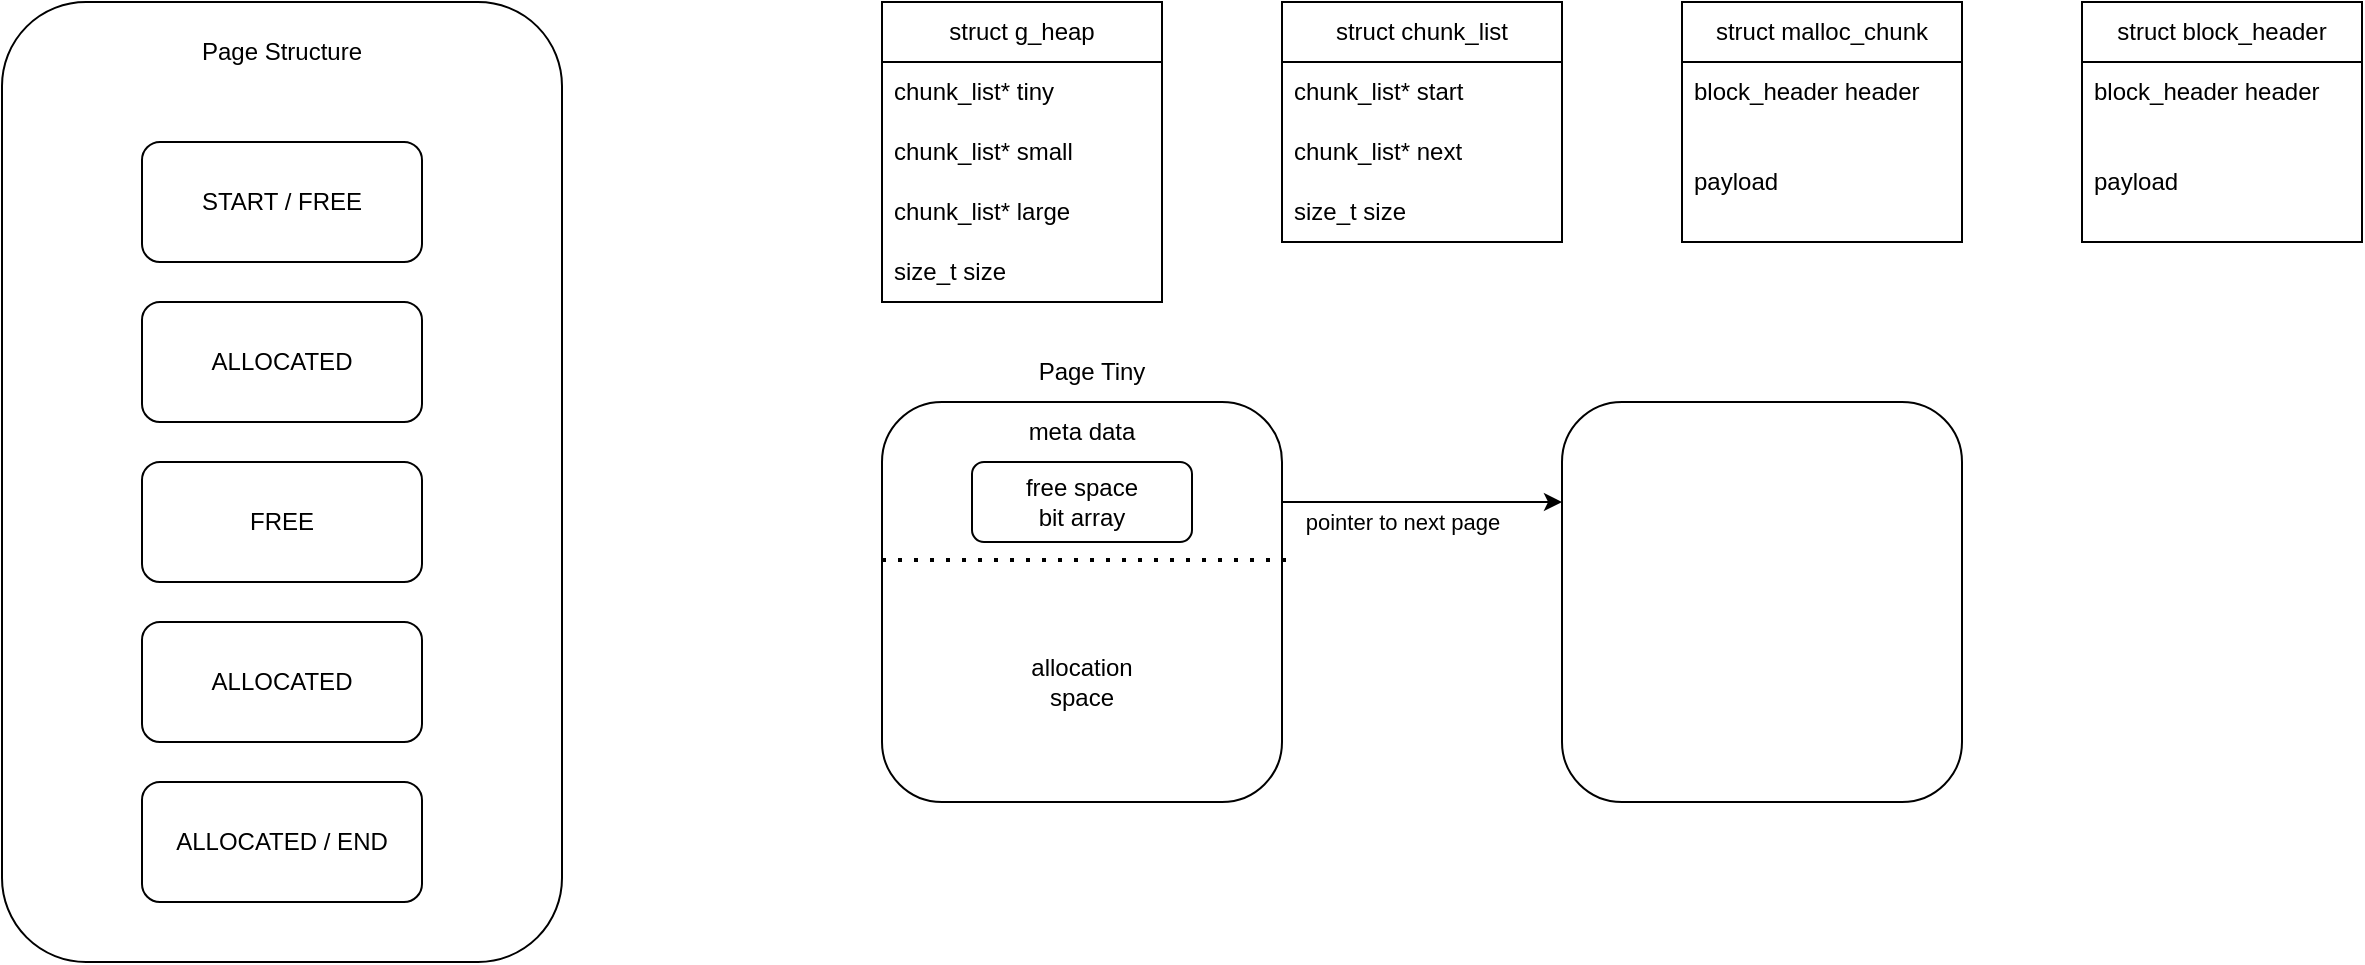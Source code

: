 <mxfile version="24.2.5" type="device">
  <diagram name="Page-1" id="sLKL-edGHlL2R8nrLRAm">
    <mxGraphModel dx="1434" dy="790" grid="1" gridSize="10" guides="1" tooltips="1" connect="1" arrows="1" fold="1" page="1" pageScale="1" pageWidth="850" pageHeight="1100" math="0" shadow="0">
      <root>
        <mxCell id="0" />
        <mxCell id="1" parent="0" />
        <mxCell id="LpHIb9bsGUuiumd6F3rx-7" value="" style="rounded=1;whiteSpace=wrap;html=1;" vertex="1" parent="1">
          <mxGeometry x="800" y="40" width="280" height="480" as="geometry" />
        </mxCell>
        <mxCell id="LpHIb9bsGUuiumd6F3rx-8" value="START / FREE" style="rounded=1;whiteSpace=wrap;html=1;" vertex="1" parent="1">
          <mxGeometry x="870" y="110" width="140" height="60" as="geometry" />
        </mxCell>
        <mxCell id="LpHIb9bsGUuiumd6F3rx-9" value="ALLOCATED" style="rounded=1;whiteSpace=wrap;html=1;" vertex="1" parent="1">
          <mxGeometry x="870" y="190" width="140" height="60" as="geometry" />
        </mxCell>
        <mxCell id="LpHIb9bsGUuiumd6F3rx-10" value="FREE" style="rounded=1;whiteSpace=wrap;html=1;" vertex="1" parent="1">
          <mxGeometry x="870" y="270" width="140" height="60" as="geometry" />
        </mxCell>
        <mxCell id="LpHIb9bsGUuiumd6F3rx-11" value="ALLOCATED" style="rounded=1;whiteSpace=wrap;html=1;" vertex="1" parent="1">
          <mxGeometry x="870" y="350" width="140" height="60" as="geometry" />
        </mxCell>
        <mxCell id="LpHIb9bsGUuiumd6F3rx-14" value="ALLOCATED / END" style="rounded=1;whiteSpace=wrap;html=1;" vertex="1" parent="1">
          <mxGeometry x="870" y="430" width="140" height="60" as="geometry" />
        </mxCell>
        <mxCell id="LpHIb9bsGUuiumd6F3rx-16" value="Page Structure" style="text;html=1;align=center;verticalAlign=middle;whiteSpace=wrap;rounded=0;" vertex="1" parent="1">
          <mxGeometry x="890" y="50" width="100" height="30" as="geometry" />
        </mxCell>
        <object label="struct g_heap" item="" id="LpHIb9bsGUuiumd6F3rx-17">
          <mxCell style="swimlane;fontStyle=0;childLayout=stackLayout;horizontal=1;startSize=30;horizontalStack=0;resizeParent=1;resizeParentMax=0;resizeLast=0;collapsible=1;marginBottom=0;whiteSpace=wrap;html=1;" vertex="1" parent="1">
            <mxGeometry x="1240" y="40" width="140" height="150" as="geometry" />
          </mxCell>
        </object>
        <mxCell id="LpHIb9bsGUuiumd6F3rx-18" value="chunk_list* tiny" style="text;strokeColor=none;fillColor=none;align=left;verticalAlign=middle;spacingLeft=4;spacingRight=4;overflow=hidden;points=[[0,0.5],[1,0.5]];portConstraint=eastwest;rotatable=0;whiteSpace=wrap;html=1;" vertex="1" parent="LpHIb9bsGUuiumd6F3rx-17">
          <mxGeometry y="30" width="140" height="30" as="geometry" />
        </mxCell>
        <mxCell id="LpHIb9bsGUuiumd6F3rx-19" value="chunk_list* small" style="text;strokeColor=none;fillColor=none;align=left;verticalAlign=middle;spacingLeft=4;spacingRight=4;overflow=hidden;points=[[0,0.5],[1,0.5]];portConstraint=eastwest;rotatable=0;whiteSpace=wrap;html=1;" vertex="1" parent="LpHIb9bsGUuiumd6F3rx-17">
          <mxGeometry y="60" width="140" height="30" as="geometry" />
        </mxCell>
        <mxCell id="LpHIb9bsGUuiumd6F3rx-20" value="chunk_list* large" style="text;strokeColor=none;fillColor=none;align=left;verticalAlign=middle;spacingLeft=4;spacingRight=4;overflow=hidden;points=[[0,0.5],[1,0.5]];portConstraint=eastwest;rotatable=0;whiteSpace=wrap;html=1;" vertex="1" parent="LpHIb9bsGUuiumd6F3rx-17">
          <mxGeometry y="90" width="140" height="30" as="geometry" />
        </mxCell>
        <mxCell id="LpHIb9bsGUuiumd6F3rx-40" value="size_t size" style="text;strokeColor=none;fillColor=none;align=left;verticalAlign=middle;spacingLeft=4;spacingRight=4;overflow=hidden;points=[[0,0.5],[1,0.5]];portConstraint=eastwest;rotatable=0;whiteSpace=wrap;html=1;" vertex="1" parent="LpHIb9bsGUuiumd6F3rx-17">
          <mxGeometry y="120" width="140" height="30" as="geometry" />
        </mxCell>
        <mxCell id="LpHIb9bsGUuiumd6F3rx-21" value="" style="rounded=1;whiteSpace=wrap;html=1;" vertex="1" parent="1">
          <mxGeometry x="1240" y="240" width="200" height="200" as="geometry" />
        </mxCell>
        <mxCell id="LpHIb9bsGUuiumd6F3rx-22" value="" style="endArrow=none;dashed=1;html=1;dashPattern=1 3;strokeWidth=2;rounded=0;entryX=1.01;entryY=0.395;entryDx=0;entryDy=0;entryPerimeter=0;exitX=0;exitY=0.395;exitDx=0;exitDy=0;exitPerimeter=0;" edge="1" parent="1" source="LpHIb9bsGUuiumd6F3rx-21" target="LpHIb9bsGUuiumd6F3rx-21">
          <mxGeometry width="50" height="50" relative="1" as="geometry">
            <mxPoint x="910" y="410" as="sourcePoint" />
            <mxPoint x="960" y="360" as="targetPoint" />
          </mxGeometry>
        </mxCell>
        <mxCell id="LpHIb9bsGUuiumd6F3rx-23" value="&lt;div&gt;Page Tiny&lt;/div&gt;" style="text;html=1;align=center;verticalAlign=middle;whiteSpace=wrap;rounded=0;" vertex="1" parent="1">
          <mxGeometry x="1295" y="210" width="100" height="30" as="geometry" />
        </mxCell>
        <mxCell id="LpHIb9bsGUuiumd6F3rx-24" value="meta data" style="text;html=1;align=center;verticalAlign=middle;whiteSpace=wrap;rounded=0;" vertex="1" parent="1">
          <mxGeometry x="1310" y="240" width="60" height="30" as="geometry" />
        </mxCell>
        <mxCell id="LpHIb9bsGUuiumd6F3rx-25" value="&lt;div&gt;allocation space&lt;br&gt;&lt;/div&gt;" style="text;html=1;align=center;verticalAlign=middle;whiteSpace=wrap;rounded=0;" vertex="1" parent="1">
          <mxGeometry x="1310" y="365" width="60" height="30" as="geometry" />
        </mxCell>
        <mxCell id="LpHIb9bsGUuiumd6F3rx-28" value="" style="rounded=1;whiteSpace=wrap;html=1;" vertex="1" parent="1">
          <mxGeometry x="1285" y="270" width="110" height="40" as="geometry" />
        </mxCell>
        <mxCell id="LpHIb9bsGUuiumd6F3rx-29" value="free space bit array" style="text;html=1;align=center;verticalAlign=middle;whiteSpace=wrap;rounded=0;" vertex="1" parent="1">
          <mxGeometry x="1310" y="275" width="60" height="30" as="geometry" />
        </mxCell>
        <mxCell id="LpHIb9bsGUuiumd6F3rx-30" value="" style="endArrow=classic;html=1;rounded=0;exitX=1;exitY=0.25;exitDx=0;exitDy=0;" edge="1" parent="1" source="LpHIb9bsGUuiumd6F3rx-21">
          <mxGeometry width="50" height="50" relative="1" as="geometry">
            <mxPoint x="1440" y="260" as="sourcePoint" />
            <mxPoint x="1580" y="290" as="targetPoint" />
          </mxGeometry>
        </mxCell>
        <mxCell id="LpHIb9bsGUuiumd6F3rx-33" value="&lt;div&gt;pointer to next page&lt;/div&gt;" style="edgeLabel;html=1;align=center;verticalAlign=middle;resizable=0;points=[];" vertex="1" connectable="0" parent="LpHIb9bsGUuiumd6F3rx-30">
          <mxGeometry x="-0.471" y="-2" relative="1" as="geometry">
            <mxPoint x="23" y="8" as="offset" />
          </mxGeometry>
        </mxCell>
        <mxCell id="LpHIb9bsGUuiumd6F3rx-32" value="" style="rounded=1;whiteSpace=wrap;html=1;" vertex="1" parent="1">
          <mxGeometry x="1580" y="240" width="200" height="200" as="geometry" />
        </mxCell>
        <mxCell id="LpHIb9bsGUuiumd6F3rx-35" value="struct malloc_chunk" style="swimlane;fontStyle=0;childLayout=stackLayout;horizontal=1;startSize=30;horizontalStack=0;resizeParent=1;resizeParentMax=0;resizeLast=0;collapsible=1;marginBottom=0;whiteSpace=wrap;html=1;" vertex="1" parent="1">
          <mxGeometry x="1640" y="40" width="140" height="120" as="geometry" />
        </mxCell>
        <mxCell id="LpHIb9bsGUuiumd6F3rx-36" value="block_header header" style="text;strokeColor=none;fillColor=none;align=left;verticalAlign=middle;spacingLeft=4;spacingRight=4;overflow=hidden;points=[[0,0.5],[1,0.5]];portConstraint=eastwest;rotatable=0;whiteSpace=wrap;html=1;" vertex="1" parent="LpHIb9bsGUuiumd6F3rx-35">
          <mxGeometry y="30" width="140" height="30" as="geometry" />
        </mxCell>
        <mxCell id="LpHIb9bsGUuiumd6F3rx-37" value="payload" style="text;strokeColor=none;fillColor=none;align=left;verticalAlign=middle;spacingLeft=4;spacingRight=4;overflow=hidden;points=[[0,0.5],[1,0.5]];portConstraint=eastwest;rotatable=0;whiteSpace=wrap;html=1;" vertex="1" parent="LpHIb9bsGUuiumd6F3rx-35">
          <mxGeometry y="60" width="140" height="60" as="geometry" />
        </mxCell>
        <object label="struct chunk_list" item="" id="LpHIb9bsGUuiumd6F3rx-41">
          <mxCell style="swimlane;fontStyle=0;childLayout=stackLayout;horizontal=1;startSize=30;horizontalStack=0;resizeParent=1;resizeParentMax=0;resizeLast=0;collapsible=1;marginBottom=0;whiteSpace=wrap;html=1;" vertex="1" parent="1">
            <mxGeometry x="1440" y="40" width="140" height="120" as="geometry" />
          </mxCell>
        </object>
        <mxCell id="LpHIb9bsGUuiumd6F3rx-42" value="chunk_list* start" style="text;strokeColor=none;fillColor=none;align=left;verticalAlign=middle;spacingLeft=4;spacingRight=4;overflow=hidden;points=[[0,0.5],[1,0.5]];portConstraint=eastwest;rotatable=0;whiteSpace=wrap;html=1;" vertex="1" parent="LpHIb9bsGUuiumd6F3rx-41">
          <mxGeometry y="30" width="140" height="30" as="geometry" />
        </mxCell>
        <mxCell id="LpHIb9bsGUuiumd6F3rx-43" value="chunk_list* next" style="text;strokeColor=none;fillColor=none;align=left;verticalAlign=middle;spacingLeft=4;spacingRight=4;overflow=hidden;points=[[0,0.5],[1,0.5]];portConstraint=eastwest;rotatable=0;whiteSpace=wrap;html=1;" vertex="1" parent="LpHIb9bsGUuiumd6F3rx-41">
          <mxGeometry y="60" width="140" height="30" as="geometry" />
        </mxCell>
        <mxCell id="LpHIb9bsGUuiumd6F3rx-46" value="size_t size" style="text;strokeColor=none;fillColor=none;align=left;verticalAlign=middle;spacingLeft=4;spacingRight=4;overflow=hidden;points=[[0,0.5],[1,0.5]];portConstraint=eastwest;rotatable=0;whiteSpace=wrap;html=1;" vertex="1" parent="LpHIb9bsGUuiumd6F3rx-41">
          <mxGeometry y="90" width="140" height="30" as="geometry" />
        </mxCell>
        <mxCell id="LpHIb9bsGUuiumd6F3rx-48" value="struct block_header" style="swimlane;fontStyle=0;childLayout=stackLayout;horizontal=1;startSize=30;horizontalStack=0;resizeParent=1;resizeParentMax=0;resizeLast=0;collapsible=1;marginBottom=0;whiteSpace=wrap;html=1;" vertex="1" parent="1">
          <mxGeometry x="1840" y="40" width="140" height="120" as="geometry" />
        </mxCell>
        <mxCell id="LpHIb9bsGUuiumd6F3rx-49" value="block_header header" style="text;strokeColor=none;fillColor=none;align=left;verticalAlign=middle;spacingLeft=4;spacingRight=4;overflow=hidden;points=[[0,0.5],[1,0.5]];portConstraint=eastwest;rotatable=0;whiteSpace=wrap;html=1;" vertex="1" parent="LpHIb9bsGUuiumd6F3rx-48">
          <mxGeometry y="30" width="140" height="30" as="geometry" />
        </mxCell>
        <mxCell id="LpHIb9bsGUuiumd6F3rx-50" value="payload" style="text;strokeColor=none;fillColor=none;align=left;verticalAlign=middle;spacingLeft=4;spacingRight=4;overflow=hidden;points=[[0,0.5],[1,0.5]];portConstraint=eastwest;rotatable=0;whiteSpace=wrap;html=1;" vertex="1" parent="LpHIb9bsGUuiumd6F3rx-48">
          <mxGeometry y="60" width="140" height="60" as="geometry" />
        </mxCell>
      </root>
    </mxGraphModel>
  </diagram>
</mxfile>
